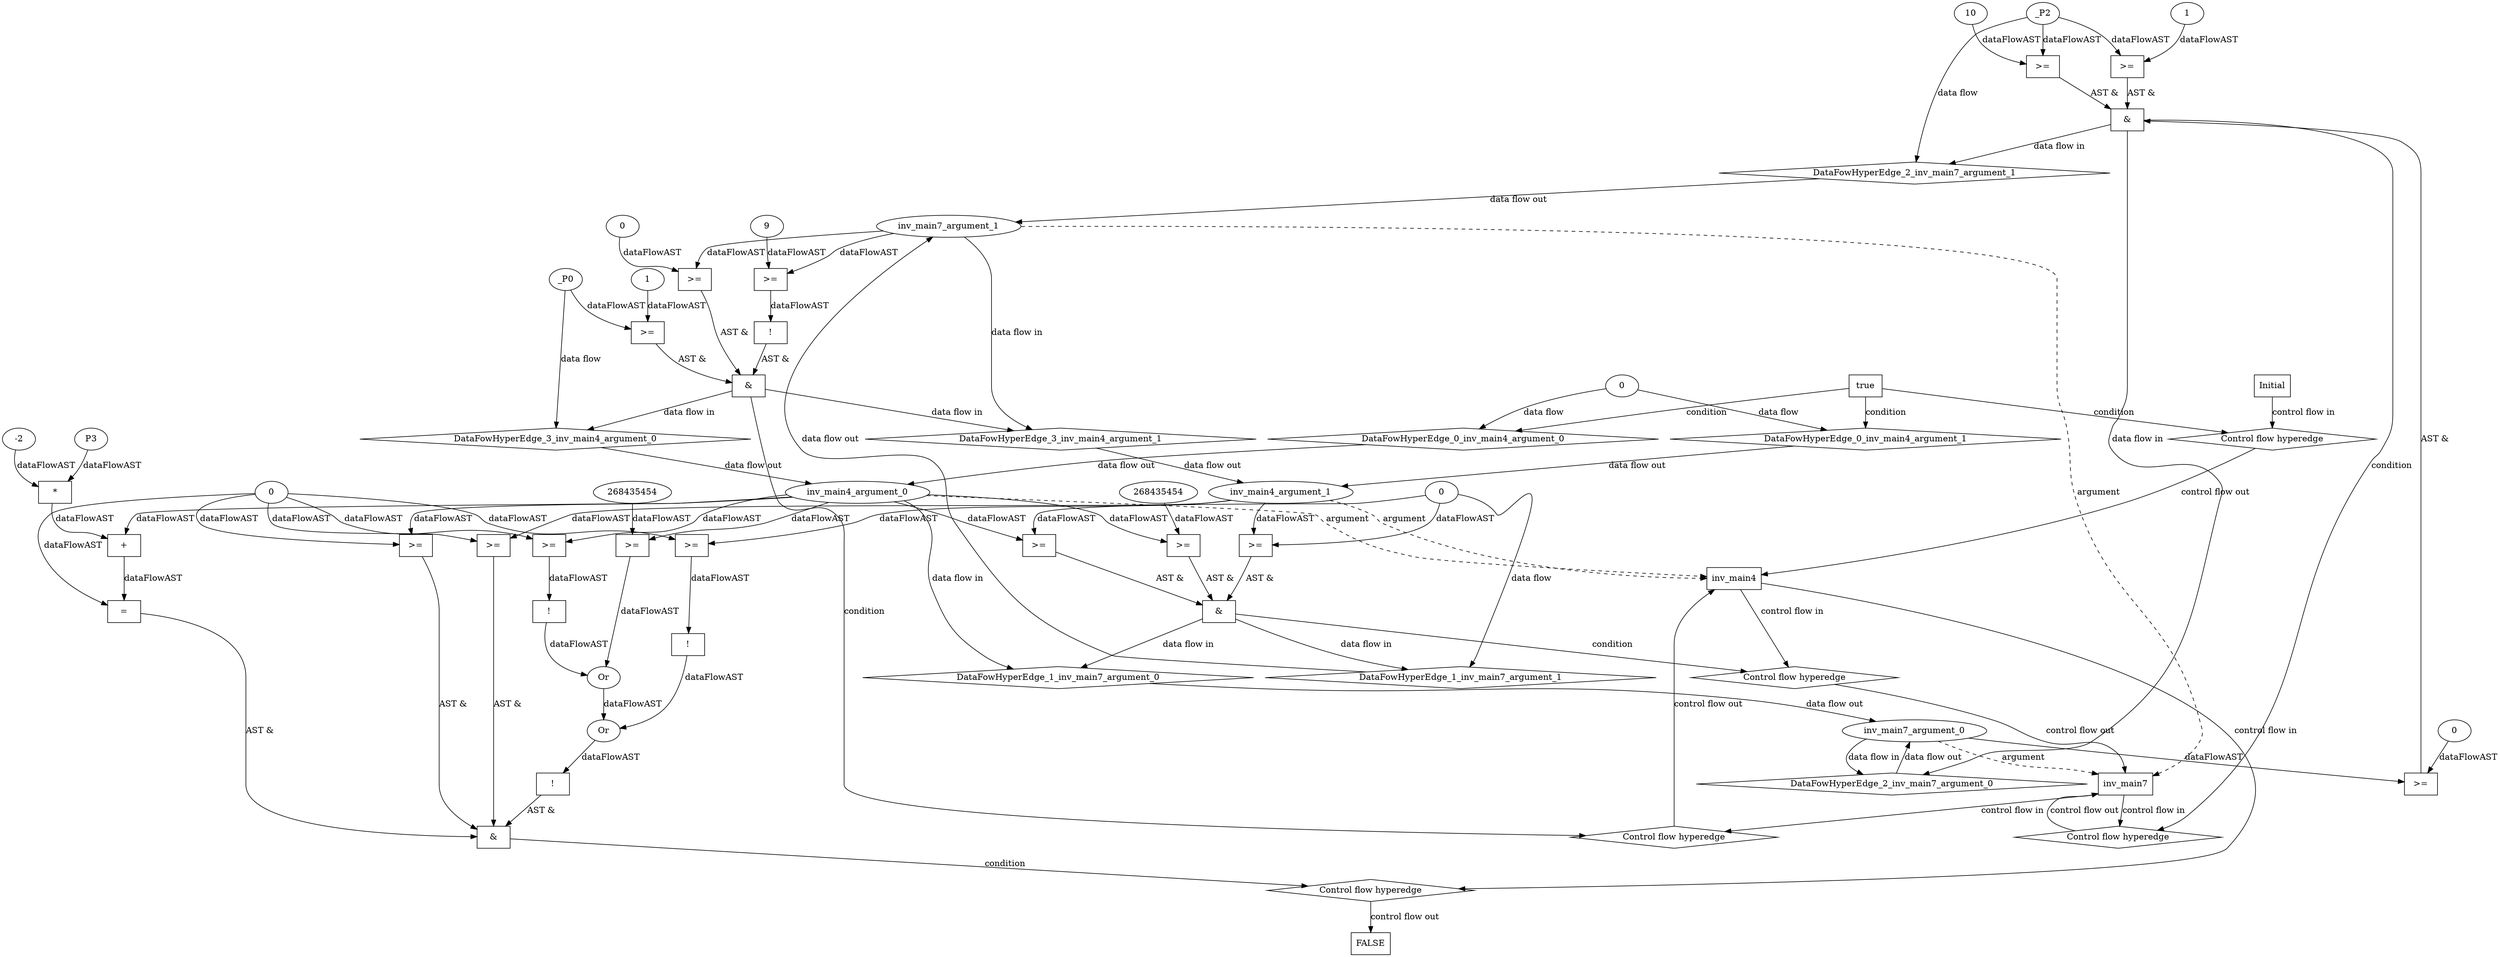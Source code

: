 digraph dag {
"inv_main4" [label="inv_main4" nodeName="inv_main4" class=cfn  shape="rect"];
"inv_main7" [label="inv_main7" nodeName="inv_main7" class=cfn  shape="rect"];
FALSE [label="FALSE" nodeName=FALSE class=cfn  shape="rect"];
Initial [label="Initial" nodeName=Initial class=cfn  shape="rect"];
ControlFowHyperEdge_0 [label="Control flow hyperedge" nodeName=ControlFowHyperEdge_0 class=controlFlowHyperEdge shape="diamond"];
"Initial" -> ControlFowHyperEdge_0 [label="control flow in"]
ControlFowHyperEdge_0 -> "inv_main4" [label="control flow out"]
ControlFowHyperEdge_1 [label="Control flow hyperedge" nodeName=ControlFowHyperEdge_1 class=controlFlowHyperEdge shape="diamond"];
"inv_main4" -> ControlFowHyperEdge_1 [label="control flow in"]
ControlFowHyperEdge_1 -> "inv_main7" [label="control flow out"]
ControlFowHyperEdge_2 [label="Control flow hyperedge" nodeName=ControlFowHyperEdge_2 class=controlFlowHyperEdge shape="diamond"];
"inv_main7" -> ControlFowHyperEdge_2 [label="control flow in"]
ControlFowHyperEdge_2 -> "inv_main7" [label="control flow out"]
ControlFowHyperEdge_3 [label="Control flow hyperedge" nodeName=ControlFowHyperEdge_3 class=controlFlowHyperEdge shape="diamond"];
"inv_main7" -> ControlFowHyperEdge_3 [label="control flow in"]
ControlFowHyperEdge_3 -> "inv_main4" [label="control flow out"]
ControlFowHyperEdge_4 [label="Control flow hyperedge" nodeName=ControlFowHyperEdge_4 class=controlFlowHyperEdge shape="diamond"];
"inv_main4" -> ControlFowHyperEdge_4 [label="control flow in"]
ControlFowHyperEdge_4 -> "FALSE" [label="control flow out"]
"inv_main4_argument_0" [label="inv_main4_argument_0" nodeName=argument0 class=argument  head="inv_main4" shape="oval"];
"inv_main4_argument_0" -> "inv_main4"[label="argument" style="dashed"]
"inv_main4_argument_1" [label="inv_main4_argument_1" nodeName=argument1 class=argument  head="inv_main4" shape="oval"];
"inv_main4_argument_1" -> "inv_main4"[label="argument" style="dashed"]
"inv_main7_argument_0" [label="inv_main7_argument_0" nodeName=argument0 class=argument  head="inv_main7" shape="oval"];
"inv_main7_argument_0" -> "inv_main7"[label="argument" style="dashed"]
"inv_main7_argument_1" [label="inv_main7_argument_1" nodeName=argument1 class=argument  head="inv_main7" shape="oval"];
"inv_main7_argument_1" -> "inv_main7"[label="argument" style="dashed"]

"true_0" [label="true" nodeName="true_0" class=true shape="rect"];
"true_0" -> "ControlFowHyperEdge_0" [label="condition"];
"xxxinv_main4___Initial_0xxxdataFlow_0_node_0" [label="0" nodeName="xxxinv_main4___Initial_0xxxdataFlow_0_node_0" class=Literal ];

"xxxinv_main4___Initial_0xxxdataFlow_0_node_0" -> "DataFowHyperEdge_0_inv_main4_argument_0" [label="data flow"];

"xxxinv_main4___Initial_0xxxdataFlow_0_node_0" -> "DataFowHyperEdge_0_inv_main4_argument_1" [label="data flow"];
"xxxinv_main7___inv_main4_1xxx_and" [label="&" nodeName="xxxinv_main7___inv_main4_1xxx_and" class=Operator shape="rect"];
"xxxinv_main7___inv_main4_1xxxguard_0_node_0" [label=">=" nodeName="xxxinv_main7___inv_main4_1xxxguard_0_node_0" class=Operator  shape="rect"];
"xxxinv_main7___inv_main4_1xxxguard_0_node_1" [label="268435454" nodeName="xxxinv_main7___inv_main4_1xxxguard_0_node_1" class=Literal ];
"xxxinv_main7___inv_main4_1xxxguard_0_node_1" -> "xxxinv_main7___inv_main4_1xxxguard_0_node_0"[label="dataFlowAST"]
"inv_main4_argument_0" -> "xxxinv_main7___inv_main4_1xxxguard_0_node_0"[label="dataFlowAST"]

"xxxinv_main7___inv_main4_1xxxguard_0_node_0" -> "xxxinv_main7___inv_main4_1xxx_and" [label="AST &"];
"xxxinv_main7___inv_main4_1xxxguard1_node_0" [label=">=" nodeName="xxxinv_main7___inv_main4_1xxxguard1_node_0" class=Operator  shape="rect"];
"inv_main4_argument_0" -> "xxxinv_main7___inv_main4_1xxxguard1_node_0"[label="dataFlowAST"]
"xxxinv_main7___inv_main4_1xxxdataFlow_0_node_0" -> "xxxinv_main7___inv_main4_1xxxguard1_node_0"[label="dataFlowAST"]

"xxxinv_main7___inv_main4_1xxxguard1_node_0" -> "xxxinv_main7___inv_main4_1xxx_and" [label="AST &"];
"xxxinv_main7___inv_main4_1xxxguard2_node_0" [label=">=" nodeName="xxxinv_main7___inv_main4_1xxxguard2_node_0" class=Operator  shape="rect"];
"inv_main4_argument_1" -> "xxxinv_main7___inv_main4_1xxxguard2_node_0"[label="dataFlowAST"]
"xxxinv_main7___inv_main4_1xxxdataFlow_0_node_0" -> "xxxinv_main7___inv_main4_1xxxguard2_node_0"[label="dataFlowAST"]

"xxxinv_main7___inv_main4_1xxxguard2_node_0" -> "xxxinv_main7___inv_main4_1xxx_and" [label="AST &"];
"xxxinv_main7___inv_main4_1xxx_and" -> "ControlFowHyperEdge_1" [label="condition"];
"xxxinv_main7___inv_main4_1xxxdataFlow_0_node_0" [label="0" nodeName="xxxinv_main7___inv_main4_1xxxdataFlow_0_node_0" class=Literal ];

"xxxinv_main7___inv_main4_1xxxdataFlow_0_node_0" -> "DataFowHyperEdge_1_inv_main7_argument_1" [label="data flow"];
"xxxinv_main7___inv_main7_2xxx_and" [label="&" nodeName="xxxinv_main7___inv_main7_2xxx_and" class=Operator shape="rect"];
"xxxinv_main7___inv_main7_2xxxguard_0_node_0" [label=">=" nodeName="xxxinv_main7___inv_main7_2xxxguard_0_node_0" class=Operator  shape="rect"];
"xxxinv_main7___inv_main7_2xxxguard_0_node_1" [label="10" nodeName="xxxinv_main7___inv_main7_2xxxguard_0_node_1" class=Literal ];
"xxxinv_main7___inv_main7_2xxxguard_0_node_1" -> "xxxinv_main7___inv_main7_2xxxguard_0_node_0"[label="dataFlowAST"]
"xxxinv_main7___inv_main7_2xxxdataFlow_0_node_0" -> "xxxinv_main7___inv_main7_2xxxguard_0_node_0"[label="dataFlowAST"]

"xxxinv_main7___inv_main7_2xxxguard_0_node_0" -> "xxxinv_main7___inv_main7_2xxx_and" [label="AST &"];
"xxxinv_main7___inv_main7_2xxxguard1_node_0" [label=">=" nodeName="xxxinv_main7___inv_main7_2xxxguard1_node_0" class=Operator  shape="rect"];
"xxxinv_main7___inv_main7_2xxxguard1_node_2" [label="0" nodeName="xxxinv_main7___inv_main7_2xxxguard1_node_2" class=Literal ];
"inv_main7_argument_0" -> "xxxinv_main7___inv_main7_2xxxguard1_node_0"[label="dataFlowAST"]
"xxxinv_main7___inv_main7_2xxxguard1_node_2" -> "xxxinv_main7___inv_main7_2xxxguard1_node_0"[label="dataFlowAST"]

"xxxinv_main7___inv_main7_2xxxguard1_node_0" -> "xxxinv_main7___inv_main7_2xxx_and" [label="AST &"];
"xxxinv_main7___inv_main7_2xxxguard2_node_0" [label=">=" nodeName="xxxinv_main7___inv_main7_2xxxguard2_node_0" class=Operator  shape="rect"];
"xxxinv_main7___inv_main7_2xxxguard2_node_2" [label="1" nodeName="xxxinv_main7___inv_main7_2xxxguard2_node_2" class=Literal ];
"xxxinv_main7___inv_main7_2xxxdataFlow_0_node_0" -> "xxxinv_main7___inv_main7_2xxxguard2_node_0"[label="dataFlowAST"]
"xxxinv_main7___inv_main7_2xxxguard2_node_2" -> "xxxinv_main7___inv_main7_2xxxguard2_node_0"[label="dataFlowAST"]

"xxxinv_main7___inv_main7_2xxxguard2_node_0" -> "xxxinv_main7___inv_main7_2xxx_and" [label="AST &"];
"xxxinv_main7___inv_main7_2xxx_and" -> "ControlFowHyperEdge_2" [label="condition"];
"xxxinv_main7___inv_main7_2xxxdataFlow_0_node_0" [label="_P2" nodeName="xxxinv_main7___inv_main7_2xxxdataFlow_0_node_0" class=Constant ];

"xxxinv_main7___inv_main7_2xxxdataFlow_0_node_0" -> "DataFowHyperEdge_2_inv_main7_argument_1" [label="data flow"];
"xxxinv_main4___inv_main7_3xxx_and" [label="&" nodeName="xxxinv_main4___inv_main7_3xxx_and" class=Operator shape="rect"];
"xxxinv_main4___inv_main7_3xxxguard_0_node_0" [label="!" nodeName="xxxinv_main4___inv_main7_3xxxguard_0_node_0" class=Operator shape="rect"];
"xxxinv_main4___inv_main7_3xxxguard_0_node_1" [label=">=" nodeName="xxxinv_main4___inv_main7_3xxxguard_0_node_1" class=Operator  shape="rect"];
"xxxinv_main4___inv_main7_3xxxguard_0_node_2" [label="9" nodeName="xxxinv_main4___inv_main7_3xxxguard_0_node_2" class=Literal ];
"xxxinv_main4___inv_main7_3xxxguard_0_node_1" -> "xxxinv_main4___inv_main7_3xxxguard_0_node_0"[label="dataFlowAST"]
"xxxinv_main4___inv_main7_3xxxguard_0_node_2" -> "xxxinv_main4___inv_main7_3xxxguard_0_node_1"[label="dataFlowAST"]
"inv_main7_argument_1" -> "xxxinv_main4___inv_main7_3xxxguard_0_node_1"[label="dataFlowAST"]

"xxxinv_main4___inv_main7_3xxxguard_0_node_0" -> "xxxinv_main4___inv_main7_3xxx_and" [label="AST &"];
"xxxinv_main4___inv_main7_3xxxguard1_node_0" [label=">=" nodeName="xxxinv_main4___inv_main7_3xxxguard1_node_0" class=Operator  shape="rect"];
"xxxinv_main4___inv_main7_3xxxguard1_node_2" [label="1" nodeName="xxxinv_main4___inv_main7_3xxxguard1_node_2" class=Literal ];
"xxxinv_main4___inv_main7_3xxxdataFlow_0_node_0" -> "xxxinv_main4___inv_main7_3xxxguard1_node_0"[label="dataFlowAST"]
"xxxinv_main4___inv_main7_3xxxguard1_node_2" -> "xxxinv_main4___inv_main7_3xxxguard1_node_0"[label="dataFlowAST"]

"xxxinv_main4___inv_main7_3xxxguard1_node_0" -> "xxxinv_main4___inv_main7_3xxx_and" [label="AST &"];
"xxxinv_main4___inv_main7_3xxxguard2_node_0" [label=">=" nodeName="xxxinv_main4___inv_main7_3xxxguard2_node_0" class=Operator  shape="rect"];
"xxxinv_main4___inv_main7_3xxxguard2_node_2" [label="0" nodeName="xxxinv_main4___inv_main7_3xxxguard2_node_2" class=Literal ];
"inv_main7_argument_1" -> "xxxinv_main4___inv_main7_3xxxguard2_node_0"[label="dataFlowAST"]
"xxxinv_main4___inv_main7_3xxxguard2_node_2" -> "xxxinv_main4___inv_main7_3xxxguard2_node_0"[label="dataFlowAST"]

"xxxinv_main4___inv_main7_3xxxguard2_node_0" -> "xxxinv_main4___inv_main7_3xxx_and" [label="AST &"];
"xxxinv_main4___inv_main7_3xxx_and" -> "ControlFowHyperEdge_3" [label="condition"];
"xxxinv_main4___inv_main7_3xxxdataFlow_0_node_0" [label="_P0" nodeName="xxxinv_main4___inv_main7_3xxxdataFlow_0_node_0" class=Constant ];

"xxxinv_main4___inv_main7_3xxxdataFlow_0_node_0" -> "DataFowHyperEdge_3_inv_main4_argument_0" [label="data flow"];
"xxxFALSE___inv_main4_4xxx_and" [label="&" nodeName="xxxFALSE___inv_main4_4xxx_and" class=Operator shape="rect"];
"xxxFALSE___inv_main4_4xxxguard_0_node_0" [label="=" nodeName="xxxFALSE___inv_main4_4xxxguard_0_node_0" class=Operator  shape="rect"];
"xxxFALSE___inv_main4_4xxxguard_0_node_1" [label="+" nodeName="xxxFALSE___inv_main4_4xxxguard_0_node_1" class= Operator shape="rect"];
"xxxFALSE___inv_main4_4xxxguard_0_node_3" [label="*" nodeName="xxxFALSE___inv_main4_4xxxguard_0_node_3" class=Operator  shape="rect"];
"xxxFALSE___inv_main4_4xxxguard_0_node_4" [label="-2" nodeName="xxxFALSE___inv_main4_4xxxguard_0_node_4" class=Coeff ];
"xxxFALSE___inv_main4_4xxxguard_0_node_5" [label="P3" nodeName="xxxFALSE___inv_main4_4xxxguard_0_node_5" class=Constant ];
"xxxFALSE___inv_main4_4xxxguard_0_node_6" [label="0" nodeName="xxxFALSE___inv_main4_4xxxguard_0_node_6" class=Literal ];
"xxxFALSE___inv_main4_4xxxguard_0_node_1" -> "xxxFALSE___inv_main4_4xxxguard_0_node_0"[label="dataFlowAST"]
"xxxFALSE___inv_main4_4xxxguard_0_node_6" -> "xxxFALSE___inv_main4_4xxxguard_0_node_0"[label="dataFlowAST"]
"inv_main4_argument_0" -> "xxxFALSE___inv_main4_4xxxguard_0_node_1"[label="dataFlowAST"]
"xxxFALSE___inv_main4_4xxxguard_0_node_3" -> "xxxFALSE___inv_main4_4xxxguard_0_node_1"[label="dataFlowAST"]
"xxxFALSE___inv_main4_4xxxguard_0_node_5" -> "xxxFALSE___inv_main4_4xxxguard_0_node_3"[label="dataFlowAST"]
"xxxFALSE___inv_main4_4xxxguard_0_node_4" -> "xxxFALSE___inv_main4_4xxxguard_0_node_3"[label="dataFlowAST"]

"xxxFALSE___inv_main4_4xxxguard_0_node_0" -> "xxxFALSE___inv_main4_4xxx_and" [label="AST &"];
"xxxFALSE___inv_main4_4xxxguard1_node_0" [label=">=" nodeName="xxxFALSE___inv_main4_4xxxguard1_node_0" class=Operator  shape="rect"];
"inv_main4_argument_0" -> "xxxFALSE___inv_main4_4xxxguard1_node_0"[label="dataFlowAST"]
"xxxFALSE___inv_main4_4xxxguard_0_node_6" -> "xxxFALSE___inv_main4_4xxxguard1_node_0"[label="dataFlowAST"]

"xxxFALSE___inv_main4_4xxxguard1_node_0" -> "xxxFALSE___inv_main4_4xxx_and" [label="AST &"];
"xxxFALSE___inv_main4_4xxxguard2_node_0" [label=">=" nodeName="xxxFALSE___inv_main4_4xxxguard2_node_0" class=Operator  shape="rect"];
"inv_main4_argument_1" -> "xxxFALSE___inv_main4_4xxxguard2_node_0"[label="dataFlowAST"]
"xxxFALSE___inv_main4_4xxxguard_0_node_6" -> "xxxFALSE___inv_main4_4xxxguard2_node_0"[label="dataFlowAST"]

"xxxFALSE___inv_main4_4xxxguard2_node_0" -> "xxxFALSE___inv_main4_4xxx_and" [label="AST &"];
"xxxFALSE___inv_main4_4xxxguard3_node_0" [label="!" nodeName="xxxFALSE___inv_main4_4xxxguard3_node_0" class=Operator shape="rect"];
"xxxFALSE___inv_main4_4xxxguard3_node_1" [label="Or" nodeName="xxxFALSE___inv_main4_4xxxguard3_node_1" class=Operator ];
"xxxFALSE___inv_main4_4xxxguard3_node_2" [label="Or" nodeName="xxxFALSE___inv_main4_4xxxguard3_node_2" class=Operator ];
"xxxFALSE___inv_main4_4xxxguard3_node_3" [label="!" nodeName="xxxFALSE___inv_main4_4xxxguard3_node_3" class=Operator shape="rect"];
"xxxFALSE___inv_main4_4xxxguard3_node_4" [label=">=" nodeName="xxxFALSE___inv_main4_4xxxguard3_node_4" class=Operator  shape="rect"];
"xxxFALSE___inv_main4_4xxxguard3_node_7" [label=">=" nodeName="xxxFALSE___inv_main4_4xxxguard3_node_7" class=Operator  shape="rect"];
"xxxFALSE___inv_main4_4xxxguard3_node_8" [label="268435454" nodeName="xxxFALSE___inv_main4_4xxxguard3_node_8" class=Literal ];
"xxxFALSE___inv_main4_4xxxguard3_node_10" [label="!" nodeName="xxxFALSE___inv_main4_4xxxguard3_node_10" class=Operator shape="rect"];
"xxxFALSE___inv_main4_4xxxguard3_node_11" [label=">=" nodeName="xxxFALSE___inv_main4_4xxxguard3_node_11" class=Operator  shape="rect"];
"xxxFALSE___inv_main4_4xxxguard3_node_1" -> "xxxFALSE___inv_main4_4xxxguard3_node_0"[label="dataFlowAST"]
"xxxFALSE___inv_main4_4xxxguard3_node_2" -> "xxxFALSE___inv_main4_4xxxguard3_node_1"[label="dataFlowAST"]
"xxxFALSE___inv_main4_4xxxguard3_node_10" -> "xxxFALSE___inv_main4_4xxxguard3_node_1"[label="dataFlowAST"]
"xxxFALSE___inv_main4_4xxxguard3_node_3" -> "xxxFALSE___inv_main4_4xxxguard3_node_2"[label="dataFlowAST"]
"xxxFALSE___inv_main4_4xxxguard3_node_7" -> "xxxFALSE___inv_main4_4xxxguard3_node_2"[label="dataFlowAST"]
"xxxFALSE___inv_main4_4xxxguard3_node_4" -> "xxxFALSE___inv_main4_4xxxguard3_node_3"[label="dataFlowAST"]
"inv_main4_argument_0" -> "xxxFALSE___inv_main4_4xxxguard3_node_4"[label="dataFlowAST"]
"xxxFALSE___inv_main4_4xxxguard_0_node_6" -> "xxxFALSE___inv_main4_4xxxguard3_node_4"[label="dataFlowAST"]
"xxxFALSE___inv_main4_4xxxguard3_node_8" -> "xxxFALSE___inv_main4_4xxxguard3_node_7"[label="dataFlowAST"]
"inv_main4_argument_0" -> "xxxFALSE___inv_main4_4xxxguard3_node_7"[label="dataFlowAST"]
"xxxFALSE___inv_main4_4xxxguard3_node_11" -> "xxxFALSE___inv_main4_4xxxguard3_node_10"[label="dataFlowAST"]
"inv_main4_argument_1" -> "xxxFALSE___inv_main4_4xxxguard3_node_11"[label="dataFlowAST"]
"xxxFALSE___inv_main4_4xxxguard_0_node_6" -> "xxxFALSE___inv_main4_4xxxguard3_node_11"[label="dataFlowAST"]

"xxxFALSE___inv_main4_4xxxguard3_node_0" -> "xxxFALSE___inv_main4_4xxx_and" [label="AST &"];
"xxxFALSE___inv_main4_4xxx_and" -> "ControlFowHyperEdge_4" [label="condition"];
"DataFowHyperEdge_0_inv_main4_argument_0" [label="DataFowHyperEdge_0_inv_main4_argument_0" nodeName="DataFowHyperEdge_0_inv_main4_argument_0" class=DataFlowHyperedge shape="diamond"];
"DataFowHyperEdge_0_inv_main4_argument_0" -> "inv_main4_argument_0"[label="data flow out"]
"true_0" -> "DataFowHyperEdge_0_inv_main4_argument_0" [label="condition"];
"DataFowHyperEdge_0_inv_main4_argument_1" [label="DataFowHyperEdge_0_inv_main4_argument_1" nodeName="DataFowHyperEdge_0_inv_main4_argument_1" class=DataFlowHyperedge shape="diamond"];
"DataFowHyperEdge_0_inv_main4_argument_1" -> "inv_main4_argument_1"[label="data flow out"]
"true_0" -> "DataFowHyperEdge_0_inv_main4_argument_1" [label="condition"];
"DataFowHyperEdge_1_inv_main7_argument_0" [label="DataFowHyperEdge_1_inv_main7_argument_0" nodeName="DataFowHyperEdge_1_inv_main7_argument_0" class=DataFlowHyperedge shape="diamond"];
"DataFowHyperEdge_1_inv_main7_argument_0" -> "inv_main7_argument_0"[label="data flow out"]
"xxxinv_main7___inv_main4_1xxx_and" -> "DataFowHyperEdge_1_inv_main7_argument_0"[label="data flow in"]
"DataFowHyperEdge_1_inv_main7_argument_1" [label="DataFowHyperEdge_1_inv_main7_argument_1" nodeName="DataFowHyperEdge_1_inv_main7_argument_1" class=DataFlowHyperedge shape="diamond"];
"DataFowHyperEdge_1_inv_main7_argument_1" -> "inv_main7_argument_1"[label="data flow out"]
"xxxinv_main7___inv_main4_1xxx_and" -> "DataFowHyperEdge_1_inv_main7_argument_1"[label="data flow in"]
"DataFowHyperEdge_2_inv_main7_argument_0" [label="DataFowHyperEdge_2_inv_main7_argument_0" nodeName="DataFowHyperEdge_2_inv_main7_argument_0" class=DataFlowHyperedge shape="diamond"];
"DataFowHyperEdge_2_inv_main7_argument_0" -> "inv_main7_argument_0"[label="data flow out"]
"xxxinv_main7___inv_main7_2xxx_and" -> "DataFowHyperEdge_2_inv_main7_argument_0"[label="data flow in"]
"DataFowHyperEdge_2_inv_main7_argument_1" [label="DataFowHyperEdge_2_inv_main7_argument_1" nodeName="DataFowHyperEdge_2_inv_main7_argument_1" class=DataFlowHyperedge shape="diamond"];
"DataFowHyperEdge_2_inv_main7_argument_1" -> "inv_main7_argument_1"[label="data flow out"]
"xxxinv_main7___inv_main7_2xxx_and" -> "DataFowHyperEdge_2_inv_main7_argument_1"[label="data flow in"]
"DataFowHyperEdge_3_inv_main4_argument_0" [label="DataFowHyperEdge_3_inv_main4_argument_0" nodeName="DataFowHyperEdge_3_inv_main4_argument_0" class=DataFlowHyperedge shape="diamond"];
"DataFowHyperEdge_3_inv_main4_argument_0" -> "inv_main4_argument_0"[label="data flow out"]
"xxxinv_main4___inv_main7_3xxx_and" -> "DataFowHyperEdge_3_inv_main4_argument_0"[label="data flow in"]
"DataFowHyperEdge_3_inv_main4_argument_1" [label="DataFowHyperEdge_3_inv_main4_argument_1" nodeName="DataFowHyperEdge_3_inv_main4_argument_1" class=DataFlowHyperedge shape="diamond"];
"DataFowHyperEdge_3_inv_main4_argument_1" -> "inv_main4_argument_1"[label="data flow out"]
"xxxinv_main4___inv_main7_3xxx_and" -> "DataFowHyperEdge_3_inv_main4_argument_1"[label="data flow in"]
"inv_main4_argument_0" -> "DataFowHyperEdge_1_inv_main7_argument_0"[label="data flow in"]
"inv_main7_argument_0" -> "DataFowHyperEdge_2_inv_main7_argument_0"[label="data flow in"]
"inv_main7_argument_1" -> "DataFowHyperEdge_3_inv_main4_argument_1"[label="data flow in"]




}
